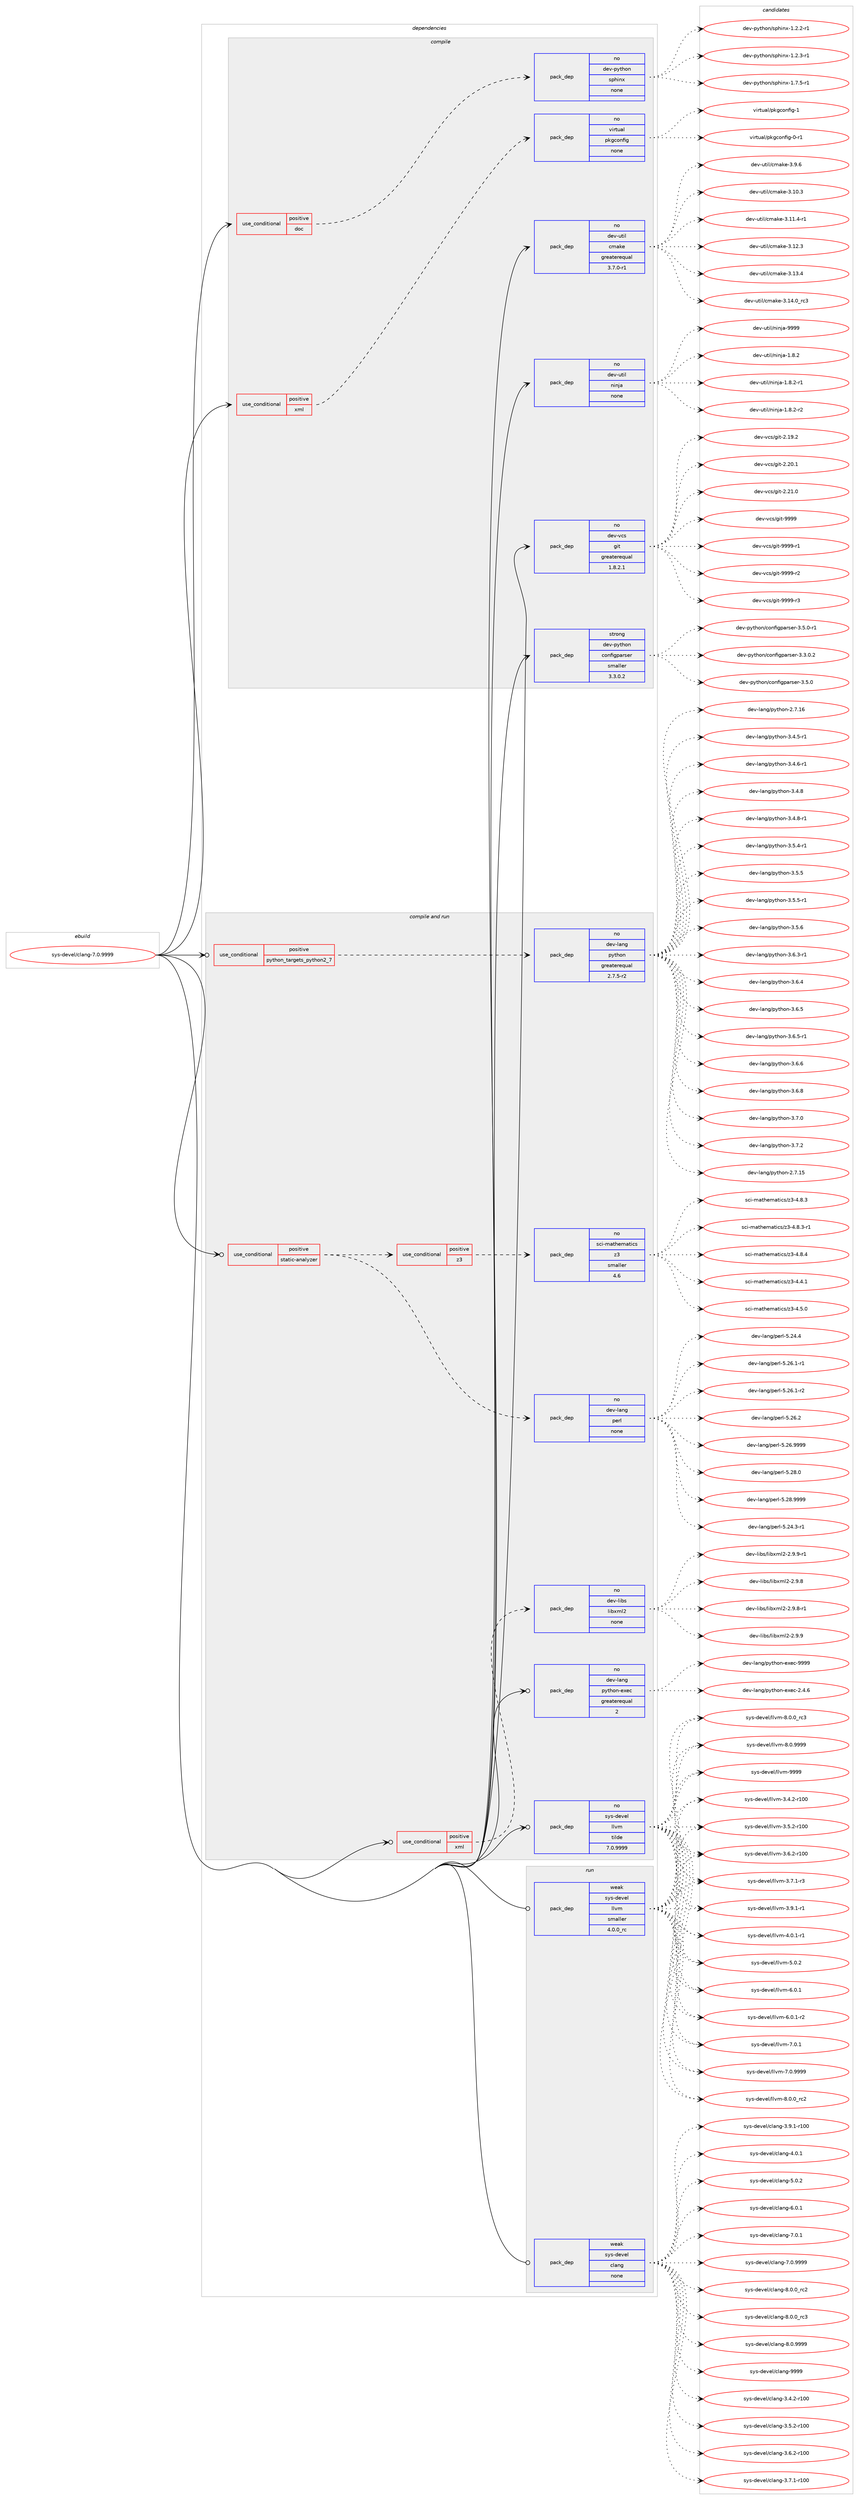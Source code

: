 digraph prolog {

# *************
# Graph options
# *************

newrank=true;
concentrate=true;
compound=true;
graph [rankdir=LR,fontname=Helvetica,fontsize=10,ranksep=1.5];#, ranksep=2.5, nodesep=0.2];
edge  [arrowhead=vee];
node  [fontname=Helvetica,fontsize=10];

# **********
# The ebuild
# **********

subgraph cluster_leftcol {
color=gray;
rank=same;
label=<<i>ebuild</i>>;
id [label="sys-devel/clang-7.0.9999", color=red, width=4, href="../sys-devel/clang-7.0.9999.svg"];
}

# ****************
# The dependencies
# ****************

subgraph cluster_midcol {
color=gray;
label=<<i>dependencies</i>>;
subgraph cluster_compile {
fillcolor="#eeeeee";
style=filled;
label=<<i>compile</i>>;
subgraph cond459413 {
dependency1726898 [label=<<TABLE BORDER="0" CELLBORDER="1" CELLSPACING="0" CELLPADDING="4"><TR><TD ROWSPAN="3" CELLPADDING="10">use_conditional</TD></TR><TR><TD>positive</TD></TR><TR><TD>doc</TD></TR></TABLE>>, shape=none, color=red];
subgraph pack1239187 {
dependency1726899 [label=<<TABLE BORDER="0" CELLBORDER="1" CELLSPACING="0" CELLPADDING="4" WIDTH="220"><TR><TD ROWSPAN="6" CELLPADDING="30">pack_dep</TD></TR><TR><TD WIDTH="110">no</TD></TR><TR><TD>dev-python</TD></TR><TR><TD>sphinx</TD></TR><TR><TD>none</TD></TR><TR><TD></TD></TR></TABLE>>, shape=none, color=blue];
}
dependency1726898:e -> dependency1726899:w [weight=20,style="dashed",arrowhead="vee"];
}
id:e -> dependency1726898:w [weight=20,style="solid",arrowhead="vee"];
subgraph cond459414 {
dependency1726900 [label=<<TABLE BORDER="0" CELLBORDER="1" CELLSPACING="0" CELLPADDING="4"><TR><TD ROWSPAN="3" CELLPADDING="10">use_conditional</TD></TR><TR><TD>positive</TD></TR><TR><TD>xml</TD></TR></TABLE>>, shape=none, color=red];
subgraph pack1239188 {
dependency1726901 [label=<<TABLE BORDER="0" CELLBORDER="1" CELLSPACING="0" CELLPADDING="4" WIDTH="220"><TR><TD ROWSPAN="6" CELLPADDING="30">pack_dep</TD></TR><TR><TD WIDTH="110">no</TD></TR><TR><TD>virtual</TD></TR><TR><TD>pkgconfig</TD></TR><TR><TD>none</TD></TR><TR><TD></TD></TR></TABLE>>, shape=none, color=blue];
}
dependency1726900:e -> dependency1726901:w [weight=20,style="dashed",arrowhead="vee"];
}
id:e -> dependency1726900:w [weight=20,style="solid",arrowhead="vee"];
subgraph pack1239189 {
dependency1726902 [label=<<TABLE BORDER="0" CELLBORDER="1" CELLSPACING="0" CELLPADDING="4" WIDTH="220"><TR><TD ROWSPAN="6" CELLPADDING="30">pack_dep</TD></TR><TR><TD WIDTH="110">no</TD></TR><TR><TD>dev-util</TD></TR><TR><TD>cmake</TD></TR><TR><TD>greaterequal</TD></TR><TR><TD>3.7.0-r1</TD></TR></TABLE>>, shape=none, color=blue];
}
id:e -> dependency1726902:w [weight=20,style="solid",arrowhead="vee"];
subgraph pack1239190 {
dependency1726903 [label=<<TABLE BORDER="0" CELLBORDER="1" CELLSPACING="0" CELLPADDING="4" WIDTH="220"><TR><TD ROWSPAN="6" CELLPADDING="30">pack_dep</TD></TR><TR><TD WIDTH="110">no</TD></TR><TR><TD>dev-util</TD></TR><TR><TD>ninja</TD></TR><TR><TD>none</TD></TR><TR><TD></TD></TR></TABLE>>, shape=none, color=blue];
}
id:e -> dependency1726903:w [weight=20,style="solid",arrowhead="vee"];
subgraph pack1239191 {
dependency1726904 [label=<<TABLE BORDER="0" CELLBORDER="1" CELLSPACING="0" CELLPADDING="4" WIDTH="220"><TR><TD ROWSPAN="6" CELLPADDING="30">pack_dep</TD></TR><TR><TD WIDTH="110">no</TD></TR><TR><TD>dev-vcs</TD></TR><TR><TD>git</TD></TR><TR><TD>greaterequal</TD></TR><TR><TD>1.8.2.1</TD></TR></TABLE>>, shape=none, color=blue];
}
id:e -> dependency1726904:w [weight=20,style="solid",arrowhead="vee"];
subgraph pack1239192 {
dependency1726905 [label=<<TABLE BORDER="0" CELLBORDER="1" CELLSPACING="0" CELLPADDING="4" WIDTH="220"><TR><TD ROWSPAN="6" CELLPADDING="30">pack_dep</TD></TR><TR><TD WIDTH="110">strong</TD></TR><TR><TD>dev-python</TD></TR><TR><TD>configparser</TD></TR><TR><TD>smaller</TD></TR><TR><TD>3.3.0.2</TD></TR></TABLE>>, shape=none, color=blue];
}
id:e -> dependency1726905:w [weight=20,style="solid",arrowhead="vee"];
}
subgraph cluster_compileandrun {
fillcolor="#eeeeee";
style=filled;
label=<<i>compile and run</i>>;
subgraph cond459415 {
dependency1726906 [label=<<TABLE BORDER="0" CELLBORDER="1" CELLSPACING="0" CELLPADDING="4"><TR><TD ROWSPAN="3" CELLPADDING="10">use_conditional</TD></TR><TR><TD>positive</TD></TR><TR><TD>python_targets_python2_7</TD></TR></TABLE>>, shape=none, color=red];
subgraph pack1239193 {
dependency1726907 [label=<<TABLE BORDER="0" CELLBORDER="1" CELLSPACING="0" CELLPADDING="4" WIDTH="220"><TR><TD ROWSPAN="6" CELLPADDING="30">pack_dep</TD></TR><TR><TD WIDTH="110">no</TD></TR><TR><TD>dev-lang</TD></TR><TR><TD>python</TD></TR><TR><TD>greaterequal</TD></TR><TR><TD>2.7.5-r2</TD></TR></TABLE>>, shape=none, color=blue];
}
dependency1726906:e -> dependency1726907:w [weight=20,style="dashed",arrowhead="vee"];
}
id:e -> dependency1726906:w [weight=20,style="solid",arrowhead="odotvee"];
subgraph cond459416 {
dependency1726908 [label=<<TABLE BORDER="0" CELLBORDER="1" CELLSPACING="0" CELLPADDING="4"><TR><TD ROWSPAN="3" CELLPADDING="10">use_conditional</TD></TR><TR><TD>positive</TD></TR><TR><TD>static-analyzer</TD></TR></TABLE>>, shape=none, color=red];
subgraph pack1239194 {
dependency1726909 [label=<<TABLE BORDER="0" CELLBORDER="1" CELLSPACING="0" CELLPADDING="4" WIDTH="220"><TR><TD ROWSPAN="6" CELLPADDING="30">pack_dep</TD></TR><TR><TD WIDTH="110">no</TD></TR><TR><TD>dev-lang</TD></TR><TR><TD>perl</TD></TR><TR><TD>none</TD></TR><TR><TD></TD></TR></TABLE>>, shape=none, color=blue];
}
dependency1726908:e -> dependency1726909:w [weight=20,style="dashed",arrowhead="vee"];
subgraph cond459417 {
dependency1726910 [label=<<TABLE BORDER="0" CELLBORDER="1" CELLSPACING="0" CELLPADDING="4"><TR><TD ROWSPAN="3" CELLPADDING="10">use_conditional</TD></TR><TR><TD>positive</TD></TR><TR><TD>z3</TD></TR></TABLE>>, shape=none, color=red];
subgraph pack1239195 {
dependency1726911 [label=<<TABLE BORDER="0" CELLBORDER="1" CELLSPACING="0" CELLPADDING="4" WIDTH="220"><TR><TD ROWSPAN="6" CELLPADDING="30">pack_dep</TD></TR><TR><TD WIDTH="110">no</TD></TR><TR><TD>sci-mathematics</TD></TR><TR><TD>z3</TD></TR><TR><TD>smaller</TD></TR><TR><TD>4.6</TD></TR></TABLE>>, shape=none, color=blue];
}
dependency1726910:e -> dependency1726911:w [weight=20,style="dashed",arrowhead="vee"];
}
dependency1726908:e -> dependency1726910:w [weight=20,style="dashed",arrowhead="vee"];
}
id:e -> dependency1726908:w [weight=20,style="solid",arrowhead="odotvee"];
subgraph cond459418 {
dependency1726912 [label=<<TABLE BORDER="0" CELLBORDER="1" CELLSPACING="0" CELLPADDING="4"><TR><TD ROWSPAN="3" CELLPADDING="10">use_conditional</TD></TR><TR><TD>positive</TD></TR><TR><TD>xml</TD></TR></TABLE>>, shape=none, color=red];
subgraph pack1239196 {
dependency1726913 [label=<<TABLE BORDER="0" CELLBORDER="1" CELLSPACING="0" CELLPADDING="4" WIDTH="220"><TR><TD ROWSPAN="6" CELLPADDING="30">pack_dep</TD></TR><TR><TD WIDTH="110">no</TD></TR><TR><TD>dev-libs</TD></TR><TR><TD>libxml2</TD></TR><TR><TD>none</TD></TR><TR><TD></TD></TR></TABLE>>, shape=none, color=blue];
}
dependency1726912:e -> dependency1726913:w [weight=20,style="dashed",arrowhead="vee"];
}
id:e -> dependency1726912:w [weight=20,style="solid",arrowhead="odotvee"];
subgraph pack1239197 {
dependency1726914 [label=<<TABLE BORDER="0" CELLBORDER="1" CELLSPACING="0" CELLPADDING="4" WIDTH="220"><TR><TD ROWSPAN="6" CELLPADDING="30">pack_dep</TD></TR><TR><TD WIDTH="110">no</TD></TR><TR><TD>dev-lang</TD></TR><TR><TD>python-exec</TD></TR><TR><TD>greaterequal</TD></TR><TR><TD>2</TD></TR></TABLE>>, shape=none, color=blue];
}
id:e -> dependency1726914:w [weight=20,style="solid",arrowhead="odotvee"];
subgraph pack1239198 {
dependency1726915 [label=<<TABLE BORDER="0" CELLBORDER="1" CELLSPACING="0" CELLPADDING="4" WIDTH="220"><TR><TD ROWSPAN="6" CELLPADDING="30">pack_dep</TD></TR><TR><TD WIDTH="110">no</TD></TR><TR><TD>sys-devel</TD></TR><TR><TD>llvm</TD></TR><TR><TD>tilde</TD></TR><TR><TD>7.0.9999</TD></TR></TABLE>>, shape=none, color=blue];
}
id:e -> dependency1726915:w [weight=20,style="solid",arrowhead="odotvee"];
}
subgraph cluster_run {
fillcolor="#eeeeee";
style=filled;
label=<<i>run</i>>;
subgraph pack1239199 {
dependency1726916 [label=<<TABLE BORDER="0" CELLBORDER="1" CELLSPACING="0" CELLPADDING="4" WIDTH="220"><TR><TD ROWSPAN="6" CELLPADDING="30">pack_dep</TD></TR><TR><TD WIDTH="110">weak</TD></TR><TR><TD>sys-devel</TD></TR><TR><TD>clang</TD></TR><TR><TD>none</TD></TR><TR><TD></TD></TR></TABLE>>, shape=none, color=blue];
}
id:e -> dependency1726916:w [weight=20,style="solid",arrowhead="odot"];
subgraph pack1239200 {
dependency1726917 [label=<<TABLE BORDER="0" CELLBORDER="1" CELLSPACING="0" CELLPADDING="4" WIDTH="220"><TR><TD ROWSPAN="6" CELLPADDING="30">pack_dep</TD></TR><TR><TD WIDTH="110">weak</TD></TR><TR><TD>sys-devel</TD></TR><TR><TD>llvm</TD></TR><TR><TD>smaller</TD></TR><TR><TD>4.0.0_rc</TD></TR></TABLE>>, shape=none, color=blue];
}
id:e -> dependency1726917:w [weight=20,style="solid",arrowhead="odot"];
}
}

# **************
# The candidates
# **************

subgraph cluster_choices {
rank=same;
color=gray;
label=<<i>candidates</i>>;

subgraph choice1239187 {
color=black;
nodesep=1;
choice10010111845112121116104111110471151121041051101204549465046504511449 [label="dev-python/sphinx-1.2.2-r1", color=red, width=4,href="../dev-python/sphinx-1.2.2-r1.svg"];
choice10010111845112121116104111110471151121041051101204549465046514511449 [label="dev-python/sphinx-1.2.3-r1", color=red, width=4,href="../dev-python/sphinx-1.2.3-r1.svg"];
choice10010111845112121116104111110471151121041051101204549465546534511449 [label="dev-python/sphinx-1.7.5-r1", color=red, width=4,href="../dev-python/sphinx-1.7.5-r1.svg"];
dependency1726899:e -> choice10010111845112121116104111110471151121041051101204549465046504511449:w [style=dotted,weight="100"];
dependency1726899:e -> choice10010111845112121116104111110471151121041051101204549465046514511449:w [style=dotted,weight="100"];
dependency1726899:e -> choice10010111845112121116104111110471151121041051101204549465546534511449:w [style=dotted,weight="100"];
}
subgraph choice1239188 {
color=black;
nodesep=1;
choice11810511411611797108471121071039911111010210510345484511449 [label="virtual/pkgconfig-0-r1", color=red, width=4,href="../virtual/pkgconfig-0-r1.svg"];
choice1181051141161179710847112107103991111101021051034549 [label="virtual/pkgconfig-1", color=red, width=4,href="../virtual/pkgconfig-1.svg"];
dependency1726901:e -> choice11810511411611797108471121071039911111010210510345484511449:w [style=dotted,weight="100"];
dependency1726901:e -> choice1181051141161179710847112107103991111101021051034549:w [style=dotted,weight="100"];
}
subgraph choice1239189 {
color=black;
nodesep=1;
choice1001011184511711610510847991099710710145514649484651 [label="dev-util/cmake-3.10.3", color=red, width=4,href="../dev-util/cmake-3.10.3.svg"];
choice10010111845117116105108479910997107101455146494946524511449 [label="dev-util/cmake-3.11.4-r1", color=red, width=4,href="../dev-util/cmake-3.11.4-r1.svg"];
choice1001011184511711610510847991099710710145514649504651 [label="dev-util/cmake-3.12.3", color=red, width=4,href="../dev-util/cmake-3.12.3.svg"];
choice1001011184511711610510847991099710710145514649514652 [label="dev-util/cmake-3.13.4", color=red, width=4,href="../dev-util/cmake-3.13.4.svg"];
choice1001011184511711610510847991099710710145514649524648951149951 [label="dev-util/cmake-3.14.0_rc3", color=red, width=4,href="../dev-util/cmake-3.14.0_rc3.svg"];
choice10010111845117116105108479910997107101455146574654 [label="dev-util/cmake-3.9.6", color=red, width=4,href="../dev-util/cmake-3.9.6.svg"];
dependency1726902:e -> choice1001011184511711610510847991099710710145514649484651:w [style=dotted,weight="100"];
dependency1726902:e -> choice10010111845117116105108479910997107101455146494946524511449:w [style=dotted,weight="100"];
dependency1726902:e -> choice1001011184511711610510847991099710710145514649504651:w [style=dotted,weight="100"];
dependency1726902:e -> choice1001011184511711610510847991099710710145514649514652:w [style=dotted,weight="100"];
dependency1726902:e -> choice1001011184511711610510847991099710710145514649524648951149951:w [style=dotted,weight="100"];
dependency1726902:e -> choice10010111845117116105108479910997107101455146574654:w [style=dotted,weight="100"];
}
subgraph choice1239190 {
color=black;
nodesep=1;
choice100101118451171161051084711010511010697454946564650 [label="dev-util/ninja-1.8.2", color=red, width=4,href="../dev-util/ninja-1.8.2.svg"];
choice1001011184511711610510847110105110106974549465646504511449 [label="dev-util/ninja-1.8.2-r1", color=red, width=4,href="../dev-util/ninja-1.8.2-r1.svg"];
choice1001011184511711610510847110105110106974549465646504511450 [label="dev-util/ninja-1.8.2-r2", color=red, width=4,href="../dev-util/ninja-1.8.2-r2.svg"];
choice1001011184511711610510847110105110106974557575757 [label="dev-util/ninja-9999", color=red, width=4,href="../dev-util/ninja-9999.svg"];
dependency1726903:e -> choice100101118451171161051084711010511010697454946564650:w [style=dotted,weight="100"];
dependency1726903:e -> choice1001011184511711610510847110105110106974549465646504511449:w [style=dotted,weight="100"];
dependency1726903:e -> choice1001011184511711610510847110105110106974549465646504511450:w [style=dotted,weight="100"];
dependency1726903:e -> choice1001011184511711610510847110105110106974557575757:w [style=dotted,weight="100"];
}
subgraph choice1239191 {
color=black;
nodesep=1;
choice10010111845118991154710310511645504649574650 [label="dev-vcs/git-2.19.2", color=red, width=4,href="../dev-vcs/git-2.19.2.svg"];
choice10010111845118991154710310511645504650484649 [label="dev-vcs/git-2.20.1", color=red, width=4,href="../dev-vcs/git-2.20.1.svg"];
choice10010111845118991154710310511645504650494648 [label="dev-vcs/git-2.21.0", color=red, width=4,href="../dev-vcs/git-2.21.0.svg"];
choice1001011184511899115471031051164557575757 [label="dev-vcs/git-9999", color=red, width=4,href="../dev-vcs/git-9999.svg"];
choice10010111845118991154710310511645575757574511449 [label="dev-vcs/git-9999-r1", color=red, width=4,href="../dev-vcs/git-9999-r1.svg"];
choice10010111845118991154710310511645575757574511450 [label="dev-vcs/git-9999-r2", color=red, width=4,href="../dev-vcs/git-9999-r2.svg"];
choice10010111845118991154710310511645575757574511451 [label="dev-vcs/git-9999-r3", color=red, width=4,href="../dev-vcs/git-9999-r3.svg"];
dependency1726904:e -> choice10010111845118991154710310511645504649574650:w [style=dotted,weight="100"];
dependency1726904:e -> choice10010111845118991154710310511645504650484649:w [style=dotted,weight="100"];
dependency1726904:e -> choice10010111845118991154710310511645504650494648:w [style=dotted,weight="100"];
dependency1726904:e -> choice1001011184511899115471031051164557575757:w [style=dotted,weight="100"];
dependency1726904:e -> choice10010111845118991154710310511645575757574511449:w [style=dotted,weight="100"];
dependency1726904:e -> choice10010111845118991154710310511645575757574511450:w [style=dotted,weight="100"];
dependency1726904:e -> choice10010111845118991154710310511645575757574511451:w [style=dotted,weight="100"];
}
subgraph choice1239192 {
color=black;
nodesep=1;
choice100101118451121211161041111104799111110102105103112971141151011144551465146484650 [label="dev-python/configparser-3.3.0.2", color=red, width=4,href="../dev-python/configparser-3.3.0.2.svg"];
choice10010111845112121116104111110479911111010210510311297114115101114455146534648 [label="dev-python/configparser-3.5.0", color=red, width=4,href="../dev-python/configparser-3.5.0.svg"];
choice100101118451121211161041111104799111110102105103112971141151011144551465346484511449 [label="dev-python/configparser-3.5.0-r1", color=red, width=4,href="../dev-python/configparser-3.5.0-r1.svg"];
dependency1726905:e -> choice100101118451121211161041111104799111110102105103112971141151011144551465146484650:w [style=dotted,weight="100"];
dependency1726905:e -> choice10010111845112121116104111110479911111010210510311297114115101114455146534648:w [style=dotted,weight="100"];
dependency1726905:e -> choice100101118451121211161041111104799111110102105103112971141151011144551465346484511449:w [style=dotted,weight="100"];
}
subgraph choice1239193 {
color=black;
nodesep=1;
choice10010111845108971101034711212111610411111045504655464953 [label="dev-lang/python-2.7.15", color=red, width=4,href="../dev-lang/python-2.7.15.svg"];
choice10010111845108971101034711212111610411111045504655464954 [label="dev-lang/python-2.7.16", color=red, width=4,href="../dev-lang/python-2.7.16.svg"];
choice1001011184510897110103471121211161041111104551465246534511449 [label="dev-lang/python-3.4.5-r1", color=red, width=4,href="../dev-lang/python-3.4.5-r1.svg"];
choice1001011184510897110103471121211161041111104551465246544511449 [label="dev-lang/python-3.4.6-r1", color=red, width=4,href="../dev-lang/python-3.4.6-r1.svg"];
choice100101118451089711010347112121116104111110455146524656 [label="dev-lang/python-3.4.8", color=red, width=4,href="../dev-lang/python-3.4.8.svg"];
choice1001011184510897110103471121211161041111104551465246564511449 [label="dev-lang/python-3.4.8-r1", color=red, width=4,href="../dev-lang/python-3.4.8-r1.svg"];
choice1001011184510897110103471121211161041111104551465346524511449 [label="dev-lang/python-3.5.4-r1", color=red, width=4,href="../dev-lang/python-3.5.4-r1.svg"];
choice100101118451089711010347112121116104111110455146534653 [label="dev-lang/python-3.5.5", color=red, width=4,href="../dev-lang/python-3.5.5.svg"];
choice1001011184510897110103471121211161041111104551465346534511449 [label="dev-lang/python-3.5.5-r1", color=red, width=4,href="../dev-lang/python-3.5.5-r1.svg"];
choice100101118451089711010347112121116104111110455146534654 [label="dev-lang/python-3.5.6", color=red, width=4,href="../dev-lang/python-3.5.6.svg"];
choice1001011184510897110103471121211161041111104551465446514511449 [label="dev-lang/python-3.6.3-r1", color=red, width=4,href="../dev-lang/python-3.6.3-r1.svg"];
choice100101118451089711010347112121116104111110455146544652 [label="dev-lang/python-3.6.4", color=red, width=4,href="../dev-lang/python-3.6.4.svg"];
choice100101118451089711010347112121116104111110455146544653 [label="dev-lang/python-3.6.5", color=red, width=4,href="../dev-lang/python-3.6.5.svg"];
choice1001011184510897110103471121211161041111104551465446534511449 [label="dev-lang/python-3.6.5-r1", color=red, width=4,href="../dev-lang/python-3.6.5-r1.svg"];
choice100101118451089711010347112121116104111110455146544654 [label="dev-lang/python-3.6.6", color=red, width=4,href="../dev-lang/python-3.6.6.svg"];
choice100101118451089711010347112121116104111110455146544656 [label="dev-lang/python-3.6.8", color=red, width=4,href="../dev-lang/python-3.6.8.svg"];
choice100101118451089711010347112121116104111110455146554648 [label="dev-lang/python-3.7.0", color=red, width=4,href="../dev-lang/python-3.7.0.svg"];
choice100101118451089711010347112121116104111110455146554650 [label="dev-lang/python-3.7.2", color=red, width=4,href="../dev-lang/python-3.7.2.svg"];
dependency1726907:e -> choice10010111845108971101034711212111610411111045504655464953:w [style=dotted,weight="100"];
dependency1726907:e -> choice10010111845108971101034711212111610411111045504655464954:w [style=dotted,weight="100"];
dependency1726907:e -> choice1001011184510897110103471121211161041111104551465246534511449:w [style=dotted,weight="100"];
dependency1726907:e -> choice1001011184510897110103471121211161041111104551465246544511449:w [style=dotted,weight="100"];
dependency1726907:e -> choice100101118451089711010347112121116104111110455146524656:w [style=dotted,weight="100"];
dependency1726907:e -> choice1001011184510897110103471121211161041111104551465246564511449:w [style=dotted,weight="100"];
dependency1726907:e -> choice1001011184510897110103471121211161041111104551465346524511449:w [style=dotted,weight="100"];
dependency1726907:e -> choice100101118451089711010347112121116104111110455146534653:w [style=dotted,weight="100"];
dependency1726907:e -> choice1001011184510897110103471121211161041111104551465346534511449:w [style=dotted,weight="100"];
dependency1726907:e -> choice100101118451089711010347112121116104111110455146534654:w [style=dotted,weight="100"];
dependency1726907:e -> choice1001011184510897110103471121211161041111104551465446514511449:w [style=dotted,weight="100"];
dependency1726907:e -> choice100101118451089711010347112121116104111110455146544652:w [style=dotted,weight="100"];
dependency1726907:e -> choice100101118451089711010347112121116104111110455146544653:w [style=dotted,weight="100"];
dependency1726907:e -> choice1001011184510897110103471121211161041111104551465446534511449:w [style=dotted,weight="100"];
dependency1726907:e -> choice100101118451089711010347112121116104111110455146544654:w [style=dotted,weight="100"];
dependency1726907:e -> choice100101118451089711010347112121116104111110455146544656:w [style=dotted,weight="100"];
dependency1726907:e -> choice100101118451089711010347112121116104111110455146554648:w [style=dotted,weight="100"];
dependency1726907:e -> choice100101118451089711010347112121116104111110455146554650:w [style=dotted,weight="100"];
}
subgraph choice1239194 {
color=black;
nodesep=1;
choice100101118451089711010347112101114108455346505246514511449 [label="dev-lang/perl-5.24.3-r1", color=red, width=4,href="../dev-lang/perl-5.24.3-r1.svg"];
choice10010111845108971101034711210111410845534650524652 [label="dev-lang/perl-5.24.4", color=red, width=4,href="../dev-lang/perl-5.24.4.svg"];
choice100101118451089711010347112101114108455346505446494511449 [label="dev-lang/perl-5.26.1-r1", color=red, width=4,href="../dev-lang/perl-5.26.1-r1.svg"];
choice100101118451089711010347112101114108455346505446494511450 [label="dev-lang/perl-5.26.1-r2", color=red, width=4,href="../dev-lang/perl-5.26.1-r2.svg"];
choice10010111845108971101034711210111410845534650544650 [label="dev-lang/perl-5.26.2", color=red, width=4,href="../dev-lang/perl-5.26.2.svg"];
choice10010111845108971101034711210111410845534650544657575757 [label="dev-lang/perl-5.26.9999", color=red, width=4,href="../dev-lang/perl-5.26.9999.svg"];
choice10010111845108971101034711210111410845534650564648 [label="dev-lang/perl-5.28.0", color=red, width=4,href="../dev-lang/perl-5.28.0.svg"];
choice10010111845108971101034711210111410845534650564657575757 [label="dev-lang/perl-5.28.9999", color=red, width=4,href="../dev-lang/perl-5.28.9999.svg"];
dependency1726909:e -> choice100101118451089711010347112101114108455346505246514511449:w [style=dotted,weight="100"];
dependency1726909:e -> choice10010111845108971101034711210111410845534650524652:w [style=dotted,weight="100"];
dependency1726909:e -> choice100101118451089711010347112101114108455346505446494511449:w [style=dotted,weight="100"];
dependency1726909:e -> choice100101118451089711010347112101114108455346505446494511450:w [style=dotted,weight="100"];
dependency1726909:e -> choice10010111845108971101034711210111410845534650544650:w [style=dotted,weight="100"];
dependency1726909:e -> choice10010111845108971101034711210111410845534650544657575757:w [style=dotted,weight="100"];
dependency1726909:e -> choice10010111845108971101034711210111410845534650564648:w [style=dotted,weight="100"];
dependency1726909:e -> choice10010111845108971101034711210111410845534650564657575757:w [style=dotted,weight="100"];
}
subgraph choice1239195 {
color=black;
nodesep=1;
choice11599105451099711610410110997116105991154712251455246524649 [label="sci-mathematics/z3-4.4.1", color=red, width=4,href="../sci-mathematics/z3-4.4.1.svg"];
choice11599105451099711610410110997116105991154712251455246534648 [label="sci-mathematics/z3-4.5.0", color=red, width=4,href="../sci-mathematics/z3-4.5.0.svg"];
choice11599105451099711610410110997116105991154712251455246564651 [label="sci-mathematics/z3-4.8.3", color=red, width=4,href="../sci-mathematics/z3-4.8.3.svg"];
choice115991054510997116104101109971161059911547122514552465646514511449 [label="sci-mathematics/z3-4.8.3-r1", color=red, width=4,href="../sci-mathematics/z3-4.8.3-r1.svg"];
choice11599105451099711610410110997116105991154712251455246564652 [label="sci-mathematics/z3-4.8.4", color=red, width=4,href="../sci-mathematics/z3-4.8.4.svg"];
dependency1726911:e -> choice11599105451099711610410110997116105991154712251455246524649:w [style=dotted,weight="100"];
dependency1726911:e -> choice11599105451099711610410110997116105991154712251455246534648:w [style=dotted,weight="100"];
dependency1726911:e -> choice11599105451099711610410110997116105991154712251455246564651:w [style=dotted,weight="100"];
dependency1726911:e -> choice115991054510997116104101109971161059911547122514552465646514511449:w [style=dotted,weight="100"];
dependency1726911:e -> choice11599105451099711610410110997116105991154712251455246564652:w [style=dotted,weight="100"];
}
subgraph choice1239196 {
color=black;
nodesep=1;
choice1001011184510810598115471081059812010910850455046574656 [label="dev-libs/libxml2-2.9.8", color=red, width=4,href="../dev-libs/libxml2-2.9.8.svg"];
choice10010111845108105981154710810598120109108504550465746564511449 [label="dev-libs/libxml2-2.9.8-r1", color=red, width=4,href="../dev-libs/libxml2-2.9.8-r1.svg"];
choice1001011184510810598115471081059812010910850455046574657 [label="dev-libs/libxml2-2.9.9", color=red, width=4,href="../dev-libs/libxml2-2.9.9.svg"];
choice10010111845108105981154710810598120109108504550465746574511449 [label="dev-libs/libxml2-2.9.9-r1", color=red, width=4,href="../dev-libs/libxml2-2.9.9-r1.svg"];
dependency1726913:e -> choice1001011184510810598115471081059812010910850455046574656:w [style=dotted,weight="100"];
dependency1726913:e -> choice10010111845108105981154710810598120109108504550465746564511449:w [style=dotted,weight="100"];
dependency1726913:e -> choice1001011184510810598115471081059812010910850455046574657:w [style=dotted,weight="100"];
dependency1726913:e -> choice10010111845108105981154710810598120109108504550465746574511449:w [style=dotted,weight="100"];
}
subgraph choice1239197 {
color=black;
nodesep=1;
choice1001011184510897110103471121211161041111104510112010199455046524654 [label="dev-lang/python-exec-2.4.6", color=red, width=4,href="../dev-lang/python-exec-2.4.6.svg"];
choice10010111845108971101034711212111610411111045101120101994557575757 [label="dev-lang/python-exec-9999", color=red, width=4,href="../dev-lang/python-exec-9999.svg"];
dependency1726914:e -> choice1001011184510897110103471121211161041111104510112010199455046524654:w [style=dotted,weight="100"];
dependency1726914:e -> choice10010111845108971101034711212111610411111045101120101994557575757:w [style=dotted,weight="100"];
}
subgraph choice1239198 {
color=black;
nodesep=1;
choice115121115451001011181011084710810811810945514652465045114494848 [label="sys-devel/llvm-3.4.2-r100", color=red, width=4,href="../sys-devel/llvm-3.4.2-r100.svg"];
choice115121115451001011181011084710810811810945514653465045114494848 [label="sys-devel/llvm-3.5.2-r100", color=red, width=4,href="../sys-devel/llvm-3.5.2-r100.svg"];
choice115121115451001011181011084710810811810945514654465045114494848 [label="sys-devel/llvm-3.6.2-r100", color=red, width=4,href="../sys-devel/llvm-3.6.2-r100.svg"];
choice11512111545100101118101108471081081181094551465546494511451 [label="sys-devel/llvm-3.7.1-r3", color=red, width=4,href="../sys-devel/llvm-3.7.1-r3.svg"];
choice11512111545100101118101108471081081181094551465746494511449 [label="sys-devel/llvm-3.9.1-r1", color=red, width=4,href="../sys-devel/llvm-3.9.1-r1.svg"];
choice11512111545100101118101108471081081181094552464846494511449 [label="sys-devel/llvm-4.0.1-r1", color=red, width=4,href="../sys-devel/llvm-4.0.1-r1.svg"];
choice1151211154510010111810110847108108118109455346484650 [label="sys-devel/llvm-5.0.2", color=red, width=4,href="../sys-devel/llvm-5.0.2.svg"];
choice1151211154510010111810110847108108118109455446484649 [label="sys-devel/llvm-6.0.1", color=red, width=4,href="../sys-devel/llvm-6.0.1.svg"];
choice11512111545100101118101108471081081181094554464846494511450 [label="sys-devel/llvm-6.0.1-r2", color=red, width=4,href="../sys-devel/llvm-6.0.1-r2.svg"];
choice1151211154510010111810110847108108118109455546484649 [label="sys-devel/llvm-7.0.1", color=red, width=4,href="../sys-devel/llvm-7.0.1.svg"];
choice1151211154510010111810110847108108118109455546484657575757 [label="sys-devel/llvm-7.0.9999", color=red, width=4,href="../sys-devel/llvm-7.0.9999.svg"];
choice1151211154510010111810110847108108118109455646484648951149950 [label="sys-devel/llvm-8.0.0_rc2", color=red, width=4,href="../sys-devel/llvm-8.0.0_rc2.svg"];
choice1151211154510010111810110847108108118109455646484648951149951 [label="sys-devel/llvm-8.0.0_rc3", color=red, width=4,href="../sys-devel/llvm-8.0.0_rc3.svg"];
choice1151211154510010111810110847108108118109455646484657575757 [label="sys-devel/llvm-8.0.9999", color=red, width=4,href="../sys-devel/llvm-8.0.9999.svg"];
choice11512111545100101118101108471081081181094557575757 [label="sys-devel/llvm-9999", color=red, width=4,href="../sys-devel/llvm-9999.svg"];
dependency1726915:e -> choice115121115451001011181011084710810811810945514652465045114494848:w [style=dotted,weight="100"];
dependency1726915:e -> choice115121115451001011181011084710810811810945514653465045114494848:w [style=dotted,weight="100"];
dependency1726915:e -> choice115121115451001011181011084710810811810945514654465045114494848:w [style=dotted,weight="100"];
dependency1726915:e -> choice11512111545100101118101108471081081181094551465546494511451:w [style=dotted,weight="100"];
dependency1726915:e -> choice11512111545100101118101108471081081181094551465746494511449:w [style=dotted,weight="100"];
dependency1726915:e -> choice11512111545100101118101108471081081181094552464846494511449:w [style=dotted,weight="100"];
dependency1726915:e -> choice1151211154510010111810110847108108118109455346484650:w [style=dotted,weight="100"];
dependency1726915:e -> choice1151211154510010111810110847108108118109455446484649:w [style=dotted,weight="100"];
dependency1726915:e -> choice11512111545100101118101108471081081181094554464846494511450:w [style=dotted,weight="100"];
dependency1726915:e -> choice1151211154510010111810110847108108118109455546484649:w [style=dotted,weight="100"];
dependency1726915:e -> choice1151211154510010111810110847108108118109455546484657575757:w [style=dotted,weight="100"];
dependency1726915:e -> choice1151211154510010111810110847108108118109455646484648951149950:w [style=dotted,weight="100"];
dependency1726915:e -> choice1151211154510010111810110847108108118109455646484648951149951:w [style=dotted,weight="100"];
dependency1726915:e -> choice1151211154510010111810110847108108118109455646484657575757:w [style=dotted,weight="100"];
dependency1726915:e -> choice11512111545100101118101108471081081181094557575757:w [style=dotted,weight="100"];
}
subgraph choice1239199 {
color=black;
nodesep=1;
choice1151211154510010111810110847991089711010345514652465045114494848 [label="sys-devel/clang-3.4.2-r100", color=red, width=4,href="../sys-devel/clang-3.4.2-r100.svg"];
choice1151211154510010111810110847991089711010345514653465045114494848 [label="sys-devel/clang-3.5.2-r100", color=red, width=4,href="../sys-devel/clang-3.5.2-r100.svg"];
choice1151211154510010111810110847991089711010345514654465045114494848 [label="sys-devel/clang-3.6.2-r100", color=red, width=4,href="../sys-devel/clang-3.6.2-r100.svg"];
choice1151211154510010111810110847991089711010345514655464945114494848 [label="sys-devel/clang-3.7.1-r100", color=red, width=4,href="../sys-devel/clang-3.7.1-r100.svg"];
choice1151211154510010111810110847991089711010345514657464945114494848 [label="sys-devel/clang-3.9.1-r100", color=red, width=4,href="../sys-devel/clang-3.9.1-r100.svg"];
choice11512111545100101118101108479910897110103455246484649 [label="sys-devel/clang-4.0.1", color=red, width=4,href="../sys-devel/clang-4.0.1.svg"];
choice11512111545100101118101108479910897110103455346484650 [label="sys-devel/clang-5.0.2", color=red, width=4,href="../sys-devel/clang-5.0.2.svg"];
choice11512111545100101118101108479910897110103455446484649 [label="sys-devel/clang-6.0.1", color=red, width=4,href="../sys-devel/clang-6.0.1.svg"];
choice11512111545100101118101108479910897110103455546484649 [label="sys-devel/clang-7.0.1", color=red, width=4,href="../sys-devel/clang-7.0.1.svg"];
choice11512111545100101118101108479910897110103455546484657575757 [label="sys-devel/clang-7.0.9999", color=red, width=4,href="../sys-devel/clang-7.0.9999.svg"];
choice11512111545100101118101108479910897110103455646484648951149950 [label="sys-devel/clang-8.0.0_rc2", color=red, width=4,href="../sys-devel/clang-8.0.0_rc2.svg"];
choice11512111545100101118101108479910897110103455646484648951149951 [label="sys-devel/clang-8.0.0_rc3", color=red, width=4,href="../sys-devel/clang-8.0.0_rc3.svg"];
choice11512111545100101118101108479910897110103455646484657575757 [label="sys-devel/clang-8.0.9999", color=red, width=4,href="../sys-devel/clang-8.0.9999.svg"];
choice115121115451001011181011084799108971101034557575757 [label="sys-devel/clang-9999", color=red, width=4,href="../sys-devel/clang-9999.svg"];
dependency1726916:e -> choice1151211154510010111810110847991089711010345514652465045114494848:w [style=dotted,weight="100"];
dependency1726916:e -> choice1151211154510010111810110847991089711010345514653465045114494848:w [style=dotted,weight="100"];
dependency1726916:e -> choice1151211154510010111810110847991089711010345514654465045114494848:w [style=dotted,weight="100"];
dependency1726916:e -> choice1151211154510010111810110847991089711010345514655464945114494848:w [style=dotted,weight="100"];
dependency1726916:e -> choice1151211154510010111810110847991089711010345514657464945114494848:w [style=dotted,weight="100"];
dependency1726916:e -> choice11512111545100101118101108479910897110103455246484649:w [style=dotted,weight="100"];
dependency1726916:e -> choice11512111545100101118101108479910897110103455346484650:w [style=dotted,weight="100"];
dependency1726916:e -> choice11512111545100101118101108479910897110103455446484649:w [style=dotted,weight="100"];
dependency1726916:e -> choice11512111545100101118101108479910897110103455546484649:w [style=dotted,weight="100"];
dependency1726916:e -> choice11512111545100101118101108479910897110103455546484657575757:w [style=dotted,weight="100"];
dependency1726916:e -> choice11512111545100101118101108479910897110103455646484648951149950:w [style=dotted,weight="100"];
dependency1726916:e -> choice11512111545100101118101108479910897110103455646484648951149951:w [style=dotted,weight="100"];
dependency1726916:e -> choice11512111545100101118101108479910897110103455646484657575757:w [style=dotted,weight="100"];
dependency1726916:e -> choice115121115451001011181011084799108971101034557575757:w [style=dotted,weight="100"];
}
subgraph choice1239200 {
color=black;
nodesep=1;
choice115121115451001011181011084710810811810945514652465045114494848 [label="sys-devel/llvm-3.4.2-r100", color=red, width=4,href="../sys-devel/llvm-3.4.2-r100.svg"];
choice115121115451001011181011084710810811810945514653465045114494848 [label="sys-devel/llvm-3.5.2-r100", color=red, width=4,href="../sys-devel/llvm-3.5.2-r100.svg"];
choice115121115451001011181011084710810811810945514654465045114494848 [label="sys-devel/llvm-3.6.2-r100", color=red, width=4,href="../sys-devel/llvm-3.6.2-r100.svg"];
choice11512111545100101118101108471081081181094551465546494511451 [label="sys-devel/llvm-3.7.1-r3", color=red, width=4,href="../sys-devel/llvm-3.7.1-r3.svg"];
choice11512111545100101118101108471081081181094551465746494511449 [label="sys-devel/llvm-3.9.1-r1", color=red, width=4,href="../sys-devel/llvm-3.9.1-r1.svg"];
choice11512111545100101118101108471081081181094552464846494511449 [label="sys-devel/llvm-4.0.1-r1", color=red, width=4,href="../sys-devel/llvm-4.0.1-r1.svg"];
choice1151211154510010111810110847108108118109455346484650 [label="sys-devel/llvm-5.0.2", color=red, width=4,href="../sys-devel/llvm-5.0.2.svg"];
choice1151211154510010111810110847108108118109455446484649 [label="sys-devel/llvm-6.0.1", color=red, width=4,href="../sys-devel/llvm-6.0.1.svg"];
choice11512111545100101118101108471081081181094554464846494511450 [label="sys-devel/llvm-6.0.1-r2", color=red, width=4,href="../sys-devel/llvm-6.0.1-r2.svg"];
choice1151211154510010111810110847108108118109455546484649 [label="sys-devel/llvm-7.0.1", color=red, width=4,href="../sys-devel/llvm-7.0.1.svg"];
choice1151211154510010111810110847108108118109455546484657575757 [label="sys-devel/llvm-7.0.9999", color=red, width=4,href="../sys-devel/llvm-7.0.9999.svg"];
choice1151211154510010111810110847108108118109455646484648951149950 [label="sys-devel/llvm-8.0.0_rc2", color=red, width=4,href="../sys-devel/llvm-8.0.0_rc2.svg"];
choice1151211154510010111810110847108108118109455646484648951149951 [label="sys-devel/llvm-8.0.0_rc3", color=red, width=4,href="../sys-devel/llvm-8.0.0_rc3.svg"];
choice1151211154510010111810110847108108118109455646484657575757 [label="sys-devel/llvm-8.0.9999", color=red, width=4,href="../sys-devel/llvm-8.0.9999.svg"];
choice11512111545100101118101108471081081181094557575757 [label="sys-devel/llvm-9999", color=red, width=4,href="../sys-devel/llvm-9999.svg"];
dependency1726917:e -> choice115121115451001011181011084710810811810945514652465045114494848:w [style=dotted,weight="100"];
dependency1726917:e -> choice115121115451001011181011084710810811810945514653465045114494848:w [style=dotted,weight="100"];
dependency1726917:e -> choice115121115451001011181011084710810811810945514654465045114494848:w [style=dotted,weight="100"];
dependency1726917:e -> choice11512111545100101118101108471081081181094551465546494511451:w [style=dotted,weight="100"];
dependency1726917:e -> choice11512111545100101118101108471081081181094551465746494511449:w [style=dotted,weight="100"];
dependency1726917:e -> choice11512111545100101118101108471081081181094552464846494511449:w [style=dotted,weight="100"];
dependency1726917:e -> choice1151211154510010111810110847108108118109455346484650:w [style=dotted,weight="100"];
dependency1726917:e -> choice1151211154510010111810110847108108118109455446484649:w [style=dotted,weight="100"];
dependency1726917:e -> choice11512111545100101118101108471081081181094554464846494511450:w [style=dotted,weight="100"];
dependency1726917:e -> choice1151211154510010111810110847108108118109455546484649:w [style=dotted,weight="100"];
dependency1726917:e -> choice1151211154510010111810110847108108118109455546484657575757:w [style=dotted,weight="100"];
dependency1726917:e -> choice1151211154510010111810110847108108118109455646484648951149950:w [style=dotted,weight="100"];
dependency1726917:e -> choice1151211154510010111810110847108108118109455646484648951149951:w [style=dotted,weight="100"];
dependency1726917:e -> choice1151211154510010111810110847108108118109455646484657575757:w [style=dotted,weight="100"];
dependency1726917:e -> choice11512111545100101118101108471081081181094557575757:w [style=dotted,weight="100"];
}
}

}
